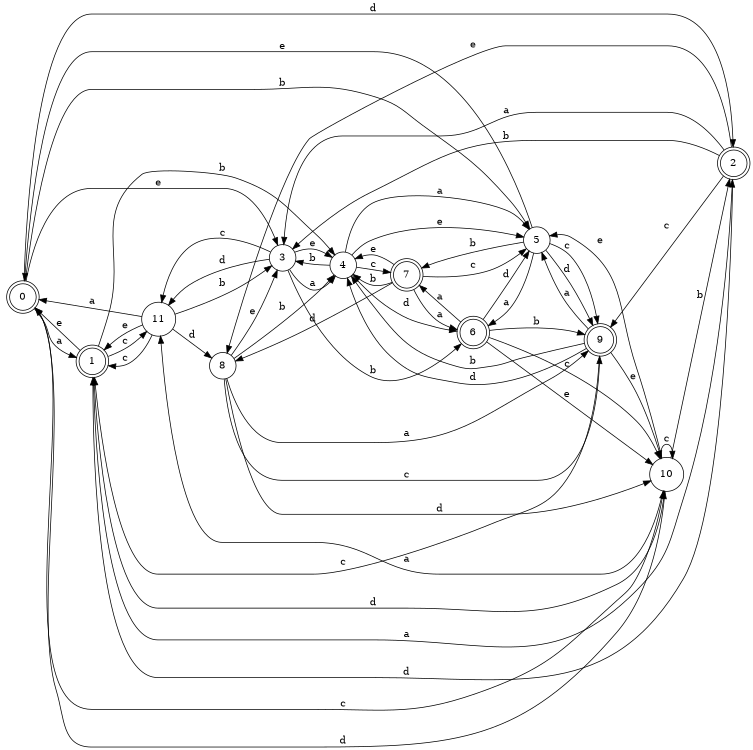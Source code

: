 digraph n10_3 {
__start0 [label="" shape="none"];

rankdir=LR;
size="8,5";

s0 [style="rounded,filled", color="black", fillcolor="white" shape="doublecircle", label="0"];
s1 [style="rounded,filled", color="black", fillcolor="white" shape="doublecircle", label="1"];
s2 [style="rounded,filled", color="black", fillcolor="white" shape="doublecircle", label="2"];
s3 [style="filled", color="black", fillcolor="white" shape="circle", label="3"];
s4 [style="filled", color="black", fillcolor="white" shape="circle", label="4"];
s5 [style="filled", color="black", fillcolor="white" shape="circle", label="5"];
s6 [style="rounded,filled", color="black", fillcolor="white" shape="doublecircle", label="6"];
s7 [style="rounded,filled", color="black", fillcolor="white" shape="doublecircle", label="7"];
s8 [style="filled", color="black", fillcolor="white" shape="circle", label="8"];
s9 [style="rounded,filled", color="black", fillcolor="white" shape="doublecircle", label="9"];
s10 [style="filled", color="black", fillcolor="white" shape="circle", label="10"];
s11 [style="filled", color="black", fillcolor="white" shape="circle", label="11"];
s0 -> s1 [label="a"];
s0 -> s5 [label="b"];
s0 -> s10 [label="c"];
s0 -> s2 [label="d"];
s0 -> s3 [label="e"];
s1 -> s2 [label="a"];
s1 -> s4 [label="b"];
s1 -> s11 [label="c"];
s1 -> s10 [label="d"];
s1 -> s0 [label="e"];
s2 -> s3 [label="a"];
s2 -> s3 [label="b"];
s2 -> s9 [label="c"];
s2 -> s1 [label="d"];
s2 -> s8 [label="e"];
s3 -> s4 [label="a"];
s3 -> s6 [label="b"];
s3 -> s11 [label="c"];
s3 -> s11 [label="d"];
s3 -> s4 [label="e"];
s4 -> s5 [label="a"];
s4 -> s3 [label="b"];
s4 -> s7 [label="c"];
s4 -> s6 [label="d"];
s4 -> s5 [label="e"];
s5 -> s6 [label="a"];
s5 -> s7 [label="b"];
s5 -> s9 [label="c"];
s5 -> s9 [label="d"];
s5 -> s0 [label="e"];
s6 -> s7 [label="a"];
s6 -> s9 [label="b"];
s6 -> s10 [label="c"];
s6 -> s5 [label="d"];
s6 -> s10 [label="e"];
s7 -> s6 [label="a"];
s7 -> s4 [label="b"];
s7 -> s5 [label="c"];
s7 -> s8 [label="d"];
s7 -> s4 [label="e"];
s8 -> s9 [label="a"];
s8 -> s4 [label="b"];
s8 -> s9 [label="c"];
s8 -> s10 [label="d"];
s8 -> s3 [label="e"];
s9 -> s5 [label="a"];
s9 -> s4 [label="b"];
s9 -> s1 [label="c"];
s9 -> s4 [label="d"];
s9 -> s10 [label="e"];
s10 -> s11 [label="a"];
s10 -> s2 [label="b"];
s10 -> s10 [label="c"];
s10 -> s0 [label="d"];
s10 -> s5 [label="e"];
s11 -> s0 [label="a"];
s11 -> s3 [label="b"];
s11 -> s1 [label="c"];
s11 -> s8 [label="d"];
s11 -> s1 [label="e"];

}